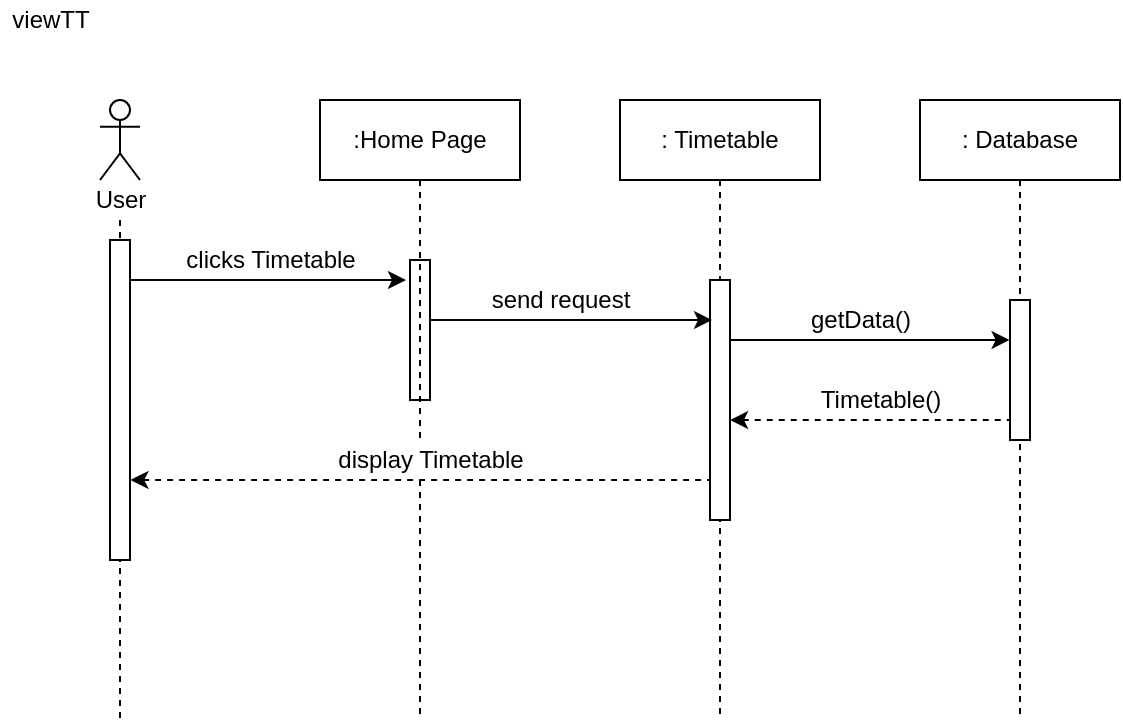 <mxfile version="16.5.6" type="github" pages="4">
  <diagram id="IoZOqBR_R0r33BYb56o1" name="Page-1">
    <mxGraphModel dx="1888" dy="572" grid="1" gridSize="10" guides="1" tooltips="1" connect="1" arrows="1" fold="1" page="1" pageScale="1" pageWidth="850" pageHeight="1100" math="0" shadow="0">
      <root>
        <mxCell id="0" />
        <mxCell id="1" parent="0" />
        <mxCell id="L9IArEppP5P3WrQvEWHb-1" value="viewTT" style="text;html=1;align=center;verticalAlign=middle;resizable=0;points=[];autosize=1;strokeColor=none;" parent="1" vertex="1">
          <mxGeometry x="-800" y="20" width="50" height="20" as="geometry" />
        </mxCell>
        <mxCell id="L9IArEppP5P3WrQvEWHb-27" style="edgeStyle=orthogonalEdgeStyle;rounded=0;orthogonalLoop=1;jettySize=auto;html=1;endArrow=none;endFill=0;dashed=1;" parent="1" source="L9IArEppP5P3WrQvEWHb-38" edge="1">
          <mxGeometry relative="1" as="geometry">
            <mxPoint x="-740" y="380" as="targetPoint" />
            <mxPoint x="-740.5" y="-120.5" as="sourcePoint" />
            <Array as="points" />
          </mxGeometry>
        </mxCell>
        <mxCell id="L9IArEppP5P3WrQvEWHb-28" value="" style="shape=umlActor;verticalLabelPosition=bottom;verticalAlign=top;html=1;outlineConnect=0;" parent="1" vertex="1">
          <mxGeometry x="-750" y="70" width="20" height="40" as="geometry" />
        </mxCell>
        <mxCell id="L9IArEppP5P3WrQvEWHb-29" style="edgeStyle=orthogonalEdgeStyle;rounded=0;orthogonalLoop=1;jettySize=auto;html=1;endArrow=none;endFill=0;dashed=1;startArrow=none;" parent="1" source="L9IArEppP5P3WrQvEWHb-49" edge="1">
          <mxGeometry relative="1" as="geometry">
            <mxPoint x="-590" y="380" as="targetPoint" />
            <Array as="points">
              <mxPoint x="-590" y="330" />
              <mxPoint x="-590" y="330" />
            </Array>
          </mxGeometry>
        </mxCell>
        <mxCell id="L9IArEppP5P3WrQvEWHb-30" value=":Home Page" style="rounded=0;whiteSpace=wrap;html=1;" parent="1" vertex="1">
          <mxGeometry x="-640" y="70" width="100" height="40" as="geometry" />
        </mxCell>
        <mxCell id="L9IArEppP5P3WrQvEWHb-31" style="edgeStyle=orthogonalEdgeStyle;rounded=0;orthogonalLoop=1;jettySize=auto;html=1;endArrow=none;endFill=0;dashed=1;" parent="1" source="L9IArEppP5P3WrQvEWHb-32" edge="1">
          <mxGeometry relative="1" as="geometry">
            <mxPoint x="-440" y="380" as="targetPoint" />
          </mxGeometry>
        </mxCell>
        <mxCell id="L9IArEppP5P3WrQvEWHb-32" value=": Timetable" style="rounded=0;whiteSpace=wrap;html=1;" parent="1" vertex="1">
          <mxGeometry x="-490" y="70" width="100" height="40" as="geometry" />
        </mxCell>
        <mxCell id="L9IArEppP5P3WrQvEWHb-33" value="" style="endArrow=classic;html=1;" parent="1" edge="1">
          <mxGeometry width="50" height="50" relative="1" as="geometry">
            <mxPoint x="-740" y="160" as="sourcePoint" />
            <mxPoint x="-597" y="160" as="targetPoint" />
          </mxGeometry>
        </mxCell>
        <mxCell id="L9IArEppP5P3WrQvEWHb-34" value="clicks Timetable" style="text;html=1;align=center;verticalAlign=middle;resizable=0;points=[];autosize=1;strokeColor=none;" parent="1" vertex="1">
          <mxGeometry x="-715" y="140" width="100" height="20" as="geometry" />
        </mxCell>
        <mxCell id="L9IArEppP5P3WrQvEWHb-35" value="" style="html=1;points=[];perimeter=orthogonalPerimeter;fillColor=#ffffff;" parent="1" vertex="1">
          <mxGeometry x="-745" y="140" width="10" height="160" as="geometry" />
        </mxCell>
        <mxCell id="L9IArEppP5P3WrQvEWHb-36" value="" style="html=1;points=[];perimeter=orthogonalPerimeter;fillColor=#ffffff;" parent="1" vertex="1">
          <mxGeometry x="-595" y="150" width="10" height="70" as="geometry" />
        </mxCell>
        <mxCell id="L9IArEppP5P3WrQvEWHb-37" value="" style="html=1;points=[];perimeter=orthogonalPerimeter;fillColor=#ffffff;" parent="1" vertex="1">
          <mxGeometry x="-445" y="160" width="10" height="120" as="geometry" />
        </mxCell>
        <mxCell id="L9IArEppP5P3WrQvEWHb-38" value="User" style="text;html=1;align=center;verticalAlign=middle;resizable=0;points=[];autosize=1;strokeColor=none;" parent="1" vertex="1">
          <mxGeometry x="-760" y="110" width="40" height="20" as="geometry" />
        </mxCell>
        <mxCell id="L9IArEppP5P3WrQvEWHb-39" style="edgeStyle=orthogonalEdgeStyle;rounded=0;orthogonalLoop=1;jettySize=auto;html=1;endArrow=none;endFill=0;dashed=1;" parent="1" source="L9IArEppP5P3WrQvEWHb-40" edge="1">
          <mxGeometry relative="1" as="geometry">
            <mxPoint x="-290" y="380" as="targetPoint" />
            <Array as="points">
              <mxPoint x="-290" y="380" />
              <mxPoint x="-290" y="380" />
            </Array>
          </mxGeometry>
        </mxCell>
        <mxCell id="L9IArEppP5P3WrQvEWHb-40" value=": Database" style="rounded=0;whiteSpace=wrap;html=1;" parent="1" vertex="1">
          <mxGeometry x="-340" y="70" width="100" height="40" as="geometry" />
        </mxCell>
        <mxCell id="L9IArEppP5P3WrQvEWHb-41" value="" style="endArrow=classic;html=1;" parent="1" edge="1">
          <mxGeometry width="50" height="50" relative="1" as="geometry">
            <mxPoint x="-585" y="180" as="sourcePoint" />
            <mxPoint x="-444" y="180" as="targetPoint" />
          </mxGeometry>
        </mxCell>
        <mxCell id="L9IArEppP5P3WrQvEWHb-42" value="" style="endArrow=none;html=1;entryX=-0.02;entryY=0.222;entryDx=0;entryDy=0;entryPerimeter=0;endFill=0;startArrow=classic;startFill=1;dashed=1;exitX=1.02;exitY=0.75;exitDx=0;exitDy=0;exitPerimeter=0;" parent="1" source="L9IArEppP5P3WrQvEWHb-35" edge="1">
          <mxGeometry width="50" height="50" relative="1" as="geometry">
            <mxPoint x="-584.8" y="260.02" as="sourcePoint" />
            <mxPoint x="-445" y="260" as="targetPoint" />
          </mxGeometry>
        </mxCell>
        <mxCell id="L9IArEppP5P3WrQvEWHb-43" value="send request" style="text;html=1;align=center;verticalAlign=middle;resizable=0;points=[];autosize=1;strokeColor=none;" parent="1" vertex="1">
          <mxGeometry x="-565" y="160" width="90" height="20" as="geometry" />
        </mxCell>
        <mxCell id="L9IArEppP5P3WrQvEWHb-44" value="" style="html=1;points=[];perimeter=orthogonalPerimeter;fillColor=#ffffff;" parent="1" vertex="1">
          <mxGeometry x="-295" y="170" width="10" height="70" as="geometry" />
        </mxCell>
        <mxCell id="L9IArEppP5P3WrQvEWHb-45" value="" style="endArrow=classic;html=1;entryX=-0.02;entryY=0.222;entryDx=0;entryDy=0;entryPerimeter=0;" parent="1" edge="1">
          <mxGeometry width="50" height="50" relative="1" as="geometry">
            <mxPoint x="-435" y="190" as="sourcePoint" />
            <mxPoint x="-295.2" y="189.98" as="targetPoint" />
          </mxGeometry>
        </mxCell>
        <mxCell id="L9IArEppP5P3WrQvEWHb-46" value="" style="endArrow=none;html=1;entryX=-0.02;entryY=0.222;entryDx=0;entryDy=0;entryPerimeter=0;startArrow=classic;startFill=1;endFill=0;dashed=1;" parent="1" edge="1">
          <mxGeometry width="50" height="50" relative="1" as="geometry">
            <mxPoint x="-435" y="230.02" as="sourcePoint" />
            <mxPoint x="-295.2" y="230" as="targetPoint" />
          </mxGeometry>
        </mxCell>
        <mxCell id="L9IArEppP5P3WrQvEWHb-47" value="getData()" style="text;html=1;align=center;verticalAlign=middle;resizable=0;points=[];autosize=1;strokeColor=none;" parent="1" vertex="1">
          <mxGeometry x="-405" y="170" width="70" height="20" as="geometry" />
        </mxCell>
        <mxCell id="L9IArEppP5P3WrQvEWHb-48" value="Timetable()" style="text;html=1;align=center;verticalAlign=middle;resizable=0;points=[];autosize=1;strokeColor=none;" parent="1" vertex="1">
          <mxGeometry x="-400" y="210" width="80" height="20" as="geometry" />
        </mxCell>
        <mxCell id="L9IArEppP5P3WrQvEWHb-49" value="display Timetable" style="text;html=1;align=center;verticalAlign=middle;resizable=0;points=[];autosize=1;" parent="1" vertex="1">
          <mxGeometry x="-640" y="240" width="110" height="20" as="geometry" />
        </mxCell>
        <mxCell id="L9IArEppP5P3WrQvEWHb-50" value="" style="edgeStyle=orthogonalEdgeStyle;rounded=0;orthogonalLoop=1;jettySize=auto;html=1;endArrow=none;endFill=0;dashed=1;" parent="1" source="L9IArEppP5P3WrQvEWHb-30" target="L9IArEppP5P3WrQvEWHb-49" edge="1">
          <mxGeometry relative="1" as="geometry">
            <mxPoint x="-590" y="540" as="targetPoint" />
            <mxPoint x="-590" y="110" as="sourcePoint" />
            <Array as="points">
              <mxPoint x="-590" y="230" />
              <mxPoint x="-590" y="230" />
            </Array>
          </mxGeometry>
        </mxCell>
      </root>
    </mxGraphModel>
  </diagram>
  <diagram id="SjKONlYjKP9XwAE6-Dh5" name="Page-2">
    <mxGraphModel dx="1888" dy="572" grid="1" gridSize="10" guides="1" tooltips="1" connect="1" arrows="1" fold="1" page="1" pageScale="1" pageWidth="850" pageHeight="1100" math="0" shadow="0">
      <root>
        <mxCell id="HjDHSBab49BhsdWdAEsF-0" />
        <mxCell id="HjDHSBab49BhsdWdAEsF-1" parent="HjDHSBab49BhsdWdAEsF-0" />
        <mxCell id="HjDHSBab49BhsdWdAEsF-3" style="edgeStyle=orthogonalEdgeStyle;rounded=0;orthogonalLoop=1;jettySize=auto;html=1;endArrow=none;endFill=0;dashed=1;" parent="HjDHSBab49BhsdWdAEsF-1" source="HjDHSBab49BhsdWdAEsF-11" edge="1">
          <mxGeometry relative="1" as="geometry">
            <mxPoint x="-700" y="520" as="targetPoint" />
            <mxPoint x="-700.5" y="-100.5" as="sourcePoint" />
            <Array as="points" />
          </mxGeometry>
        </mxCell>
        <mxCell id="HjDHSBab49BhsdWdAEsF-4" value="" style="shape=umlActor;verticalLabelPosition=bottom;verticalAlign=top;html=1;outlineConnect=0;" parent="HjDHSBab49BhsdWdAEsF-1" vertex="1">
          <mxGeometry x="-710" y="90" width="20" height="40" as="geometry" />
        </mxCell>
        <mxCell id="HjDHSBab49BhsdWdAEsF-5" value=":Timetable" style="rounded=0;whiteSpace=wrap;html=1;" parent="HjDHSBab49BhsdWdAEsF-1" vertex="1">
          <mxGeometry x="-600" y="90" width="100" height="40" as="geometry" />
        </mxCell>
        <mxCell id="HjDHSBab49BhsdWdAEsF-6" style="edgeStyle=orthogonalEdgeStyle;rounded=0;orthogonalLoop=1;jettySize=auto;html=1;endArrow=none;endFill=0;dashed=1;" parent="HjDHSBab49BhsdWdAEsF-1" source="HjDHSBab49BhsdWdAEsF-7" edge="1">
          <mxGeometry relative="1" as="geometry">
            <mxPoint x="-400" y="520" as="targetPoint" />
          </mxGeometry>
        </mxCell>
        <mxCell id="HjDHSBab49BhsdWdAEsF-7" value=": Database" style="rounded=0;whiteSpace=wrap;html=1;" parent="HjDHSBab49BhsdWdAEsF-1" vertex="1">
          <mxGeometry x="-450" y="90" width="100" height="40" as="geometry" />
        </mxCell>
        <mxCell id="HjDHSBab49BhsdWdAEsF-8" value="" style="endArrow=classic;html=1;" parent="HjDHSBab49BhsdWdAEsF-1" edge="1">
          <mxGeometry width="50" height="50" relative="1" as="geometry">
            <mxPoint x="-700" y="180" as="sourcePoint" />
            <mxPoint x="-557" y="180" as="targetPoint" />
          </mxGeometry>
        </mxCell>
        <mxCell id="HjDHSBab49BhsdWdAEsF-9" value="clicks Add button" style="text;html=1;align=center;verticalAlign=middle;resizable=0;points=[];autosize=1;strokeColor=none;" parent="HjDHSBab49BhsdWdAEsF-1" vertex="1">
          <mxGeometry x="-680" y="160" width="110" height="20" as="geometry" />
        </mxCell>
        <mxCell id="HjDHSBab49BhsdWdAEsF-10" value="" style="html=1;points=[];perimeter=orthogonalPerimeter;fillColor=#ffffff;" parent="HjDHSBab49BhsdWdAEsF-1" vertex="1">
          <mxGeometry x="-405" y="180" width="10" height="260" as="geometry" />
        </mxCell>
        <mxCell id="HjDHSBab49BhsdWdAEsF-11" value="User" style="text;html=1;align=center;verticalAlign=middle;resizable=0;points=[];autosize=1;strokeColor=none;" parent="HjDHSBab49BhsdWdAEsF-1" vertex="1">
          <mxGeometry x="-720" y="130" width="40" height="20" as="geometry" />
        </mxCell>
        <mxCell id="HjDHSBab49BhsdWdAEsF-12" value="" style="endArrow=classic;html=1;" parent="HjDHSBab49BhsdWdAEsF-1" edge="1">
          <mxGeometry width="50" height="50" relative="1" as="geometry">
            <mxPoint x="-695" y="270" as="sourcePoint" />
            <mxPoint x="-554" y="270" as="targetPoint" />
          </mxGeometry>
        </mxCell>
        <mxCell id="HjDHSBab49BhsdWdAEsF-13" value="" style="endArrow=none;html=1;entryX=-0.02;entryY=0.222;entryDx=0;entryDy=0;entryPerimeter=0;startArrow=classic;startFill=1;endFill=0;dashed=1;" parent="HjDHSBab49BhsdWdAEsF-1" edge="1">
          <mxGeometry width="50" height="50" relative="1" as="geometry">
            <mxPoint x="-695" y="220.02" as="sourcePoint" />
            <mxPoint x="-555.2" y="220" as="targetPoint" />
          </mxGeometry>
        </mxCell>
        <mxCell id="HjDHSBab49BhsdWdAEsF-15" value="" style="edgeStyle=orthogonalEdgeStyle;rounded=0;orthogonalLoop=1;jettySize=auto;html=1;endArrow=none;endFill=0;dashed=1;" parent="HjDHSBab49BhsdWdAEsF-1" source="HjDHSBab49BhsdWdAEsF-5" edge="1">
          <mxGeometry relative="1" as="geometry">
            <mxPoint x="-550" y="520" as="targetPoint" />
            <mxPoint x="-550" y="130" as="sourcePoint" />
            <Array as="points">
              <mxPoint x="-550" y="220" />
              <mxPoint x="-550" y="220" />
            </Array>
          </mxGeometry>
        </mxCell>
        <mxCell id="HjDHSBab49BhsdWdAEsF-16" value="display form" style="text;html=1;align=center;verticalAlign=middle;resizable=0;points=[];autosize=1;strokeColor=none;" parent="HjDHSBab49BhsdWdAEsF-1" vertex="1">
          <mxGeometry x="-665" y="200" width="80" height="20" as="geometry" />
        </mxCell>
        <mxCell id="HjDHSBab49BhsdWdAEsF-17" value="enter task&#39;s name, &lt;br&gt;time allocation&amp;nbsp;" style="text;html=1;align=center;verticalAlign=middle;resizable=0;points=[];autosize=1;strokeColor=none;" parent="HjDHSBab49BhsdWdAEsF-1" vertex="1">
          <mxGeometry x="-685" y="235" width="110" height="30" as="geometry" />
        </mxCell>
        <mxCell id="HjDHSBab49BhsdWdAEsF-18" value="" style="endArrow=classic;html=1;" parent="HjDHSBab49BhsdWdAEsF-1" edge="1">
          <mxGeometry width="50" height="50" relative="1" as="geometry">
            <mxPoint x="-695" y="310" as="sourcePoint" />
            <mxPoint x="-554" y="310" as="targetPoint" />
          </mxGeometry>
        </mxCell>
        <mxCell id="HjDHSBab49BhsdWdAEsF-19" value="" style="endArrow=classic;html=1;" parent="HjDHSBab49BhsdWdAEsF-1" edge="1">
          <mxGeometry width="50" height="50" relative="1" as="geometry">
            <mxPoint x="-546" y="330" as="sourcePoint" />
            <mxPoint x="-405" y="330" as="targetPoint" />
          </mxGeometry>
        </mxCell>
        <mxCell id="HjDHSBab49BhsdWdAEsF-20" value="" style="endArrow=classic;html=1;" parent="HjDHSBab49BhsdWdAEsF-1" edge="1">
          <mxGeometry width="50" height="50" relative="1" as="geometry">
            <mxPoint x="-545" y="279.5" as="sourcePoint" />
            <mxPoint x="-404" y="279.5" as="targetPoint" />
          </mxGeometry>
        </mxCell>
        <mxCell id="HjDHSBab49BhsdWdAEsF-24" value="select priority level&amp;nbsp;" style="text;html=1;align=center;verticalAlign=middle;resizable=0;points=[];autosize=1;strokeColor=none;" parent="HjDHSBab49BhsdWdAEsF-1" vertex="1">
          <mxGeometry x="-690" y="290" width="120" height="20" as="geometry" />
        </mxCell>
        <mxCell id="HjDHSBab49BhsdWdAEsF-25" value="addToTimetable&lt;br&gt;(name, time)&lt;span style=&quot;color: rgba(0 , 0 , 0 , 0) ; font-family: monospace ; font-size: 0px&quot;&gt;%3CmxGraphModel%3E%3Croot%3E%3CmxCell%20id%3D%220%22%2F%3E%3CmxCell%20id%3D%221%22%20parent%3D%220%22%2F%3E%3CmxCell%20id%3D%222%22%20value%3D%22%22%20style%3D%22endArrow%3Dnone%3Bhtml%3D1%3BentryX%3D-0.02%3BentryY%3D0.222%3BentryDx%3D0%3BentryDy%3D0%3BentryPerimeter%3D0%3BstartArrow%3Dclassic%3BstartFill%3D1%3BendFill%3D0%3Bdashed%3D1%3B%22%20edge%3D%221%22%20parent%3D%221%22%3E%3CmxGeometry%20width%3D%2250%22%20height%3D%2250%22%20relative%3D%221%22%20as%3D%22geometry%22%3E%3CmxPoint%20x%3D%22-340%22%20y%3D%22330.02%22%20as%3D%22sourcePoint%22%2F%3E%3CmxPoint%20x%3D%22-200.2%22%20y%3D%22330%22%20as%3D%22targetPoint%22%2F%3E%3C%2FmxGeometry%3E%3C%2FmxCell%3E%3C%2Froot%3E%3C%2FmxGraphModel%3E&lt;/span&gt;" style="text;html=1;align=center;verticalAlign=middle;resizable=0;points=[];autosize=1;strokeColor=none;" parent="HjDHSBab49BhsdWdAEsF-1" vertex="1">
          <mxGeometry x="-520" y="240" width="100" height="40" as="geometry" />
        </mxCell>
        <mxCell id="HjDHSBab49BhsdWdAEsF-26" value="addToTimetable&lt;br&gt;(priority)&lt;span style=&quot;color: rgba(0 , 0 , 0 , 0) ; font-family: monospace ; font-size: 0px&quot;&gt;%3CmxGraphModel%3E%3Croot%3E%3CmxCell%20id%3D%220%22%2F%3E%3CmxCell%20id%3D%221%22%20parent%3D%220%22%2F%3E%3CmxCell%20id%3D%222%22%20value%3D%22%22%20style%3D%22endArrow%3Dnone%3Bhtml%3D1%3BentryX%3D-0.02%3BentryY%3D0.222%3BentryDx%3D0%3BentryDy%3D0%3BentryPerimeter%3D0%3BstartArrow%3Dclassic%3BstartFill%3D1%3BendFill%3D0%3Bdashed%3D1%3B%22%20edge%3D%221%22%20parent%3D%221%22%3E%3CmxGeometry%20width%3D%2250%22%20height%3D%2250%22%20relative%3D%221%22%20as%3D%22geometry%22%3E%3CmxPoint%20x%3D%22-340%22%20y%3D%22330.02%22%20as%3D%22sourcePoint%22%2F%3E%3CmxPoint%20x%3D%22-200.2%22%20y%3D%22330%22%20as%3D%22targetPoint%22%2F%3E%3C%2FmxGeometry%3E%3C%2FmxCell%3E%3C%2Froot%3E%3C%2FmxGraphModel%3E&lt;/span&gt;" style="text;html=1;align=center;verticalAlign=middle;resizable=0;points=[];autosize=1;strokeColor=none;" parent="HjDHSBab49BhsdWdAEsF-1" vertex="1">
          <mxGeometry x="-520" y="290" width="100" height="40" as="geometry" />
        </mxCell>
        <mxCell id="HjDHSBab49BhsdWdAEsF-30" value="" style="endArrow=classic;html=1;" parent="HjDHSBab49BhsdWdAEsF-1" edge="1">
          <mxGeometry width="50" height="50" relative="1" as="geometry">
            <mxPoint x="-546" y="384.5" as="sourcePoint" />
            <mxPoint x="-405" y="384.5" as="targetPoint" />
          </mxGeometry>
        </mxCell>
        <mxCell id="HjDHSBab49BhsdWdAEsF-31" value="" style="endArrow=classic;html=1;" parent="HjDHSBab49BhsdWdAEsF-1" edge="1">
          <mxGeometry width="50" height="50" relative="1" as="geometry">
            <mxPoint x="-696" y="374.5" as="sourcePoint" />
            <mxPoint x="-555" y="374.5" as="targetPoint" />
          </mxGeometry>
        </mxCell>
        <mxCell id="HjDHSBab49BhsdWdAEsF-37" value="" style="html=1;points=[];perimeter=orthogonalPerimeter;fillColor=#FFFFFF;" parent="HjDHSBab49BhsdWdAEsF-1" vertex="1">
          <mxGeometry x="-705" y="300" width="10" height="30" as="geometry" />
        </mxCell>
        <mxCell id="HjDHSBab49BhsdWdAEsF-39" value="" style="html=1;points=[];perimeter=orthogonalPerimeter;fillColor=#FFFFFF;" parent="HjDHSBab49BhsdWdAEsF-1" vertex="1">
          <mxGeometry x="-705" y="360" width="10" height="80" as="geometry" />
        </mxCell>
        <mxCell id="HjDHSBab49BhsdWdAEsF-41" value="" style="html=1;points=[];perimeter=orthogonalPerimeter;fillColor=#FFFFFF;" parent="HjDHSBab49BhsdWdAEsF-1" vertex="1">
          <mxGeometry x="-555" y="305" width="10" height="55" as="geometry" />
        </mxCell>
        <mxCell id="HjDHSBab49BhsdWdAEsF-50" value="" style="html=1;points=[];perimeter=orthogonalPerimeter;fillColor=#FFFFFF;" parent="HjDHSBab49BhsdWdAEsF-1" vertex="1">
          <mxGeometry x="-555" y="360" width="10" height="80" as="geometry" />
        </mxCell>
        <mxCell id="HjDHSBab49BhsdWdAEsF-53" value="" style="html=1;points=[];perimeter=orthogonalPerimeter;fillColor=#FFFFFF;" parent="HjDHSBab49BhsdWdAEsF-1" vertex="1">
          <mxGeometry x="-555" y="160" width="10" height="280" as="geometry" />
        </mxCell>
        <mxCell id="HjDHSBab49BhsdWdAEsF-54" value="" style="html=1;points=[];perimeter=orthogonalPerimeter;fillColor=#ffffff;" parent="HjDHSBab49BhsdWdAEsF-1" vertex="1">
          <mxGeometry x="-705" y="160" width="10" height="280" as="geometry" />
        </mxCell>
        <mxCell id="HjDHSBab49BhsdWdAEsF-55" value="clicks save button" style="text;html=1;align=center;verticalAlign=middle;resizable=0;points=[];autosize=1;strokeColor=none;" parent="HjDHSBab49BhsdWdAEsF-1" vertex="1">
          <mxGeometry x="-675" y="350" width="110" height="20" as="geometry" />
        </mxCell>
        <mxCell id="HjDHSBab49BhsdWdAEsF-57" value="" style="endArrow=none;html=1;entryX=-0.02;entryY=0.222;entryDx=0;entryDy=0;entryPerimeter=0;startArrow=classic;startFill=1;endFill=0;dashed=1;" parent="HjDHSBab49BhsdWdAEsF-1" edge="1">
          <mxGeometry width="50" height="50" relative="1" as="geometry">
            <mxPoint x="-694.8" y="430.02" as="sourcePoint" />
            <mxPoint x="-555" y="430" as="targetPoint" />
          </mxGeometry>
        </mxCell>
        <mxCell id="HjDHSBab49BhsdWdAEsF-58" value="" style="endArrow=none;html=1;entryX=-0.02;entryY=0.222;entryDx=0;entryDy=0;entryPerimeter=0;startArrow=classic;startFill=1;endFill=0;dashed=1;" parent="HjDHSBab49BhsdWdAEsF-1" edge="1">
          <mxGeometry width="50" height="50" relative="1" as="geometry">
            <mxPoint x="-544.8" y="419.02" as="sourcePoint" />
            <mxPoint x="-405" y="419" as="targetPoint" />
          </mxGeometry>
        </mxCell>
        <mxCell id="HjDHSBab49BhsdWdAEsF-59" value="addToTimetable" style="text;html=1;align=center;verticalAlign=middle;resizable=0;points=[];autosize=1;strokeColor=none;" parent="HjDHSBab49BhsdWdAEsF-1" vertex="1">
          <mxGeometry x="-530" y="360" width="100" height="20" as="geometry" />
        </mxCell>
        <mxCell id="HjDHSBab49BhsdWdAEsF-60" value="get data" style="text;html=1;align=center;verticalAlign=middle;resizable=0;points=[];autosize=1;strokeColor=none;" parent="HjDHSBab49BhsdWdAEsF-1" vertex="1">
          <mxGeometry x="-495" y="400" width="60" height="20" as="geometry" />
        </mxCell>
        <mxCell id="HjDHSBab49BhsdWdAEsF-61" value="display Timetable" style="text;html=1;align=center;verticalAlign=middle;resizable=0;points=[];autosize=1;strokeColor=none;" parent="HjDHSBab49BhsdWdAEsF-1" vertex="1">
          <mxGeometry x="-680" y="410" width="110" height="20" as="geometry" />
        </mxCell>
        <mxCell id="HjDHSBab49BhsdWdAEsF-62" value="createTT" style="text;html=1;align=center;verticalAlign=middle;resizable=0;points=[];autosize=1;strokeColor=none;" parent="HjDHSBab49BhsdWdAEsF-1" vertex="1">
          <mxGeometry x="-780" y="20" width="60" height="20" as="geometry" />
        </mxCell>
      </root>
    </mxGraphModel>
  </diagram>
  <diagram id="fa_DGnFwRMQTn2T6TwCE" name="Page-3">
    <mxGraphModel dx="1888" dy="572" grid="1" gridSize="10" guides="1" tooltips="1" connect="1" arrows="1" fold="1" page="1" pageScale="1" pageWidth="850" pageHeight="1100" math="0" shadow="0">
      <root>
        <mxCell id="HHetLsIWkzQNbakWGut6-0" />
        <mxCell id="HHetLsIWkzQNbakWGut6-1" parent="HHetLsIWkzQNbakWGut6-0" />
        <mxCell id="CQkKUy30yp_gHjIdtv70-60" value="UpdateTT" style="text;html=1;align=center;verticalAlign=middle;resizable=0;points=[];autosize=1;strokeColor=none;" parent="HHetLsIWkzQNbakWGut6-1" vertex="1">
          <mxGeometry x="-735" y="40" width="70" height="20" as="geometry" />
        </mxCell>
        <mxCell id="tEkEljJ3X61CP10urYWd-34" style="edgeStyle=orthogonalEdgeStyle;rounded=0;orthogonalLoop=1;jettySize=auto;html=1;endArrow=none;endFill=0;dashed=1;" edge="1" parent="HHetLsIWkzQNbakWGut6-1" source="tEkEljJ3X61CP10urYWd-42">
          <mxGeometry relative="1" as="geometry">
            <mxPoint x="-690" y="530" as="targetPoint" />
            <mxPoint x="-690.5" y="-90.5" as="sourcePoint" />
            <Array as="points" />
          </mxGeometry>
        </mxCell>
        <mxCell id="tEkEljJ3X61CP10urYWd-35" value="" style="shape=umlActor;verticalLabelPosition=bottom;verticalAlign=top;html=1;outlineConnect=0;" vertex="1" parent="HHetLsIWkzQNbakWGut6-1">
          <mxGeometry x="-700" y="100" width="20" height="40" as="geometry" />
        </mxCell>
        <mxCell id="tEkEljJ3X61CP10urYWd-36" value=":Timetable" style="rounded=0;whiteSpace=wrap;html=1;" vertex="1" parent="HHetLsIWkzQNbakWGut6-1">
          <mxGeometry x="-590" y="100" width="100" height="40" as="geometry" />
        </mxCell>
        <mxCell id="tEkEljJ3X61CP10urYWd-37" style="edgeStyle=orthogonalEdgeStyle;rounded=0;orthogonalLoop=1;jettySize=auto;html=1;endArrow=none;endFill=0;dashed=1;" edge="1" parent="HHetLsIWkzQNbakWGut6-1" source="tEkEljJ3X61CP10urYWd-38">
          <mxGeometry relative="1" as="geometry">
            <mxPoint x="-390" y="530" as="targetPoint" />
          </mxGeometry>
        </mxCell>
        <mxCell id="tEkEljJ3X61CP10urYWd-38" value=": Database" style="rounded=0;whiteSpace=wrap;html=1;" vertex="1" parent="HHetLsIWkzQNbakWGut6-1">
          <mxGeometry x="-440" y="100" width="100" height="40" as="geometry" />
        </mxCell>
        <mxCell id="tEkEljJ3X61CP10urYWd-39" value="" style="endArrow=classic;html=1;" edge="1" parent="HHetLsIWkzQNbakWGut6-1">
          <mxGeometry width="50" height="50" relative="1" as="geometry">
            <mxPoint x="-690" y="260" as="sourcePoint" />
            <mxPoint x="-547" y="260" as="targetPoint" />
          </mxGeometry>
        </mxCell>
        <mxCell id="tEkEljJ3X61CP10urYWd-40" value="clicks Update button" style="text;html=1;align=center;verticalAlign=middle;resizable=0;points=[];autosize=1;strokeColor=none;" vertex="1" parent="HHetLsIWkzQNbakWGut6-1">
          <mxGeometry x="-675" y="240" width="120" height="20" as="geometry" />
        </mxCell>
        <mxCell id="tEkEljJ3X61CP10urYWd-41" value="" style="html=1;points=[];perimeter=orthogonalPerimeter;fillColor=#ffffff;" vertex="1" parent="HHetLsIWkzQNbakWGut6-1">
          <mxGeometry x="-395" y="260" width="10" height="260" as="geometry" />
        </mxCell>
        <mxCell id="tEkEljJ3X61CP10urYWd-42" value="User" style="text;html=1;align=center;verticalAlign=middle;resizable=0;points=[];autosize=1;strokeColor=none;" vertex="1" parent="HHetLsIWkzQNbakWGut6-1">
          <mxGeometry x="-710" y="140" width="40" height="20" as="geometry" />
        </mxCell>
        <mxCell id="tEkEljJ3X61CP10urYWd-43" value="" style="endArrow=classic;html=1;" edge="1" parent="HHetLsIWkzQNbakWGut6-1">
          <mxGeometry width="50" height="50" relative="1" as="geometry">
            <mxPoint x="-685" y="350" as="sourcePoint" />
            <mxPoint x="-544" y="350" as="targetPoint" />
          </mxGeometry>
        </mxCell>
        <mxCell id="tEkEljJ3X61CP10urYWd-44" value="" style="endArrow=none;html=1;entryX=-0.02;entryY=0.222;entryDx=0;entryDy=0;entryPerimeter=0;startArrow=classic;startFill=1;endFill=0;dashed=1;" edge="1" parent="HHetLsIWkzQNbakWGut6-1">
          <mxGeometry width="50" height="50" relative="1" as="geometry">
            <mxPoint x="-685" y="300.02" as="sourcePoint" />
            <mxPoint x="-545.2" y="300" as="targetPoint" />
          </mxGeometry>
        </mxCell>
        <mxCell id="tEkEljJ3X61CP10urYWd-45" value="" style="edgeStyle=orthogonalEdgeStyle;rounded=0;orthogonalLoop=1;jettySize=auto;html=1;endArrow=none;endFill=0;dashed=1;" edge="1" parent="HHetLsIWkzQNbakWGut6-1" source="tEkEljJ3X61CP10urYWd-36">
          <mxGeometry relative="1" as="geometry">
            <mxPoint x="-540" y="530" as="targetPoint" />
            <mxPoint x="-540" y="140" as="sourcePoint" />
            <Array as="points">
              <mxPoint x="-540" y="230" />
              <mxPoint x="-540" y="230" />
            </Array>
          </mxGeometry>
        </mxCell>
        <mxCell id="tEkEljJ3X61CP10urYWd-46" value="display form" style="text;html=1;align=center;verticalAlign=middle;resizable=0;points=[];autosize=1;strokeColor=none;" vertex="1" parent="HHetLsIWkzQNbakWGut6-1">
          <mxGeometry x="-655" y="280" width="80" height="20" as="geometry" />
        </mxCell>
        <mxCell id="tEkEljJ3X61CP10urYWd-47" value="enter task&#39;s name, &lt;br&gt;time allocation&amp;nbsp;" style="text;html=1;align=center;verticalAlign=middle;resizable=0;points=[];autosize=1;strokeColor=none;" vertex="1" parent="HHetLsIWkzQNbakWGut6-1">
          <mxGeometry x="-675" y="315" width="110" height="30" as="geometry" />
        </mxCell>
        <mxCell id="tEkEljJ3X61CP10urYWd-48" value="" style="endArrow=classic;html=1;" edge="1" parent="HHetLsIWkzQNbakWGut6-1">
          <mxGeometry width="50" height="50" relative="1" as="geometry">
            <mxPoint x="-685" y="390" as="sourcePoint" />
            <mxPoint x="-544" y="390" as="targetPoint" />
          </mxGeometry>
        </mxCell>
        <mxCell id="tEkEljJ3X61CP10urYWd-49" value="" style="endArrow=classic;html=1;" edge="1" parent="HHetLsIWkzQNbakWGut6-1">
          <mxGeometry width="50" height="50" relative="1" as="geometry">
            <mxPoint x="-536" y="410" as="sourcePoint" />
            <mxPoint x="-395" y="410" as="targetPoint" />
          </mxGeometry>
        </mxCell>
        <mxCell id="tEkEljJ3X61CP10urYWd-50" value="" style="endArrow=classic;html=1;" edge="1" parent="HHetLsIWkzQNbakWGut6-1">
          <mxGeometry width="50" height="50" relative="1" as="geometry">
            <mxPoint x="-535" y="359.5" as="sourcePoint" />
            <mxPoint x="-394" y="359.5" as="targetPoint" />
          </mxGeometry>
        </mxCell>
        <mxCell id="tEkEljJ3X61CP10urYWd-51" value="select priority level&amp;nbsp;" style="text;html=1;align=center;verticalAlign=middle;resizable=0;points=[];autosize=1;strokeColor=none;" vertex="1" parent="HHetLsIWkzQNbakWGut6-1">
          <mxGeometry x="-680" y="370" width="120" height="20" as="geometry" />
        </mxCell>
        <mxCell id="tEkEljJ3X61CP10urYWd-52" value="addToTimetable&lt;br&gt;(name, time)&lt;span style=&quot;color: rgba(0 , 0 , 0 , 0) ; font-family: monospace ; font-size: 0px&quot;&gt;%3CmxGraphModel%3E%3Croot%3E%3CmxCell%20id%3D%220%22%2F%3E%3CmxCell%20id%3D%221%22%20parent%3D%220%22%2F%3E%3CmxCell%20id%3D%222%22%20value%3D%22%22%20style%3D%22endArrow%3Dnone%3Bhtml%3D1%3BentryX%3D-0.02%3BentryY%3D0.222%3BentryDx%3D0%3BentryDy%3D0%3BentryPerimeter%3D0%3BstartArrow%3Dclassic%3BstartFill%3D1%3BendFill%3D0%3Bdashed%3D1%3B%22%20edge%3D%221%22%20parent%3D%221%22%3E%3CmxGeometry%20width%3D%2250%22%20height%3D%2250%22%20relative%3D%221%22%20as%3D%22geometry%22%3E%3CmxPoint%20x%3D%22-340%22%20y%3D%22330.02%22%20as%3D%22sourcePoint%22%2F%3E%3CmxPoint%20x%3D%22-200.2%22%20y%3D%22330%22%20as%3D%22targetPoint%22%2F%3E%3C%2FmxGeometry%3E%3C%2FmxCell%3E%3C%2Froot%3E%3C%2FmxGraphModel%3E&lt;/span&gt;" style="text;html=1;align=center;verticalAlign=middle;resizable=0;points=[];autosize=1;strokeColor=none;" vertex="1" parent="HHetLsIWkzQNbakWGut6-1">
          <mxGeometry x="-510" y="320" width="100" height="40" as="geometry" />
        </mxCell>
        <mxCell id="tEkEljJ3X61CP10urYWd-53" value="addToTimetable&lt;br&gt;(priority)&lt;span style=&quot;color: rgba(0 , 0 , 0 , 0) ; font-family: monospace ; font-size: 0px&quot;&gt;%3CmxGraphModel%3E%3Croot%3E%3CmxCell%20id%3D%220%22%2F%3E%3CmxCell%20id%3D%221%22%20parent%3D%220%22%2F%3E%3CmxCell%20id%3D%222%22%20value%3D%22%22%20style%3D%22endArrow%3Dnone%3Bhtml%3D1%3BentryX%3D-0.02%3BentryY%3D0.222%3BentryDx%3D0%3BentryDy%3D0%3BentryPerimeter%3D0%3BstartArrow%3Dclassic%3BstartFill%3D1%3BendFill%3D0%3Bdashed%3D1%3B%22%20edge%3D%221%22%20parent%3D%221%22%3E%3CmxGeometry%20width%3D%2250%22%20height%3D%2250%22%20relative%3D%221%22%20as%3D%22geometry%22%3E%3CmxPoint%20x%3D%22-340%22%20y%3D%22330.02%22%20as%3D%22sourcePoint%22%2F%3E%3CmxPoint%20x%3D%22-200.2%22%20y%3D%22330%22%20as%3D%22targetPoint%22%2F%3E%3C%2FmxGeometry%3E%3C%2FmxCell%3E%3C%2Froot%3E%3C%2FmxGraphModel%3E&lt;/span&gt;" style="text;html=1;align=center;verticalAlign=middle;resizable=0;points=[];autosize=1;strokeColor=none;" vertex="1" parent="HHetLsIWkzQNbakWGut6-1">
          <mxGeometry x="-510" y="370" width="100" height="40" as="geometry" />
        </mxCell>
        <mxCell id="tEkEljJ3X61CP10urYWd-54" value="" style="endArrow=classic;html=1;" edge="1" parent="HHetLsIWkzQNbakWGut6-1">
          <mxGeometry width="50" height="50" relative="1" as="geometry">
            <mxPoint x="-536" y="464.5" as="sourcePoint" />
            <mxPoint x="-395" y="464.5" as="targetPoint" />
          </mxGeometry>
        </mxCell>
        <mxCell id="tEkEljJ3X61CP10urYWd-55" value="" style="endArrow=classic;html=1;" edge="1" parent="HHetLsIWkzQNbakWGut6-1">
          <mxGeometry width="50" height="50" relative="1" as="geometry">
            <mxPoint x="-686" y="454.5" as="sourcePoint" />
            <mxPoint x="-545" y="454.5" as="targetPoint" />
          </mxGeometry>
        </mxCell>
        <mxCell id="tEkEljJ3X61CP10urYWd-56" value="" style="html=1;points=[];perimeter=orthogonalPerimeter;fillColor=#FFFFFF;" vertex="1" parent="HHetLsIWkzQNbakWGut6-1">
          <mxGeometry x="-695" y="380" width="10" height="30" as="geometry" />
        </mxCell>
        <mxCell id="tEkEljJ3X61CP10urYWd-57" value="" style="html=1;points=[];perimeter=orthogonalPerimeter;fillColor=#FFFFFF;" vertex="1" parent="HHetLsIWkzQNbakWGut6-1">
          <mxGeometry x="-695" y="440" width="10" height="80" as="geometry" />
        </mxCell>
        <mxCell id="tEkEljJ3X61CP10urYWd-58" value="" style="html=1;points=[];perimeter=orthogonalPerimeter;fillColor=#FFFFFF;" vertex="1" parent="HHetLsIWkzQNbakWGut6-1">
          <mxGeometry x="-545" y="385" width="10" height="55" as="geometry" />
        </mxCell>
        <mxCell id="tEkEljJ3X61CP10urYWd-59" value="" style="html=1;points=[];perimeter=orthogonalPerimeter;fillColor=#FFFFFF;" vertex="1" parent="HHetLsIWkzQNbakWGut6-1">
          <mxGeometry x="-545" y="440" width="10" height="80" as="geometry" />
        </mxCell>
        <mxCell id="tEkEljJ3X61CP10urYWd-60" value="" style="html=1;points=[];perimeter=orthogonalPerimeter;fillColor=#FFFFFF;" vertex="1" parent="HHetLsIWkzQNbakWGut6-1">
          <mxGeometry x="-545" y="190" width="10" height="330" as="geometry" />
        </mxCell>
        <mxCell id="tEkEljJ3X61CP10urYWd-68" style="edgeStyle=orthogonalEdgeStyle;rounded=0;orthogonalLoop=1;jettySize=auto;html=1;" edge="1" parent="HHetLsIWkzQNbakWGut6-1" source="tEkEljJ3X61CP10urYWd-61" target="tEkEljJ3X61CP10urYWd-60">
          <mxGeometry relative="1" as="geometry">
            <Array as="points">
              <mxPoint x="-600" y="220" />
              <mxPoint x="-600" y="220" />
            </Array>
          </mxGeometry>
        </mxCell>
        <mxCell id="tEkEljJ3X61CP10urYWd-61" value="" style="html=1;points=[];perimeter=orthogonalPerimeter;fillColor=#ffffff;" vertex="1" parent="HHetLsIWkzQNbakWGut6-1">
          <mxGeometry x="-695" y="190" width="10" height="330" as="geometry" />
        </mxCell>
        <mxCell id="tEkEljJ3X61CP10urYWd-62" value="clicks save button" style="text;html=1;align=center;verticalAlign=middle;resizable=0;points=[];autosize=1;strokeColor=none;" vertex="1" parent="HHetLsIWkzQNbakWGut6-1">
          <mxGeometry x="-665" y="430" width="110" height="20" as="geometry" />
        </mxCell>
        <mxCell id="tEkEljJ3X61CP10urYWd-63" value="" style="endArrow=none;html=1;entryX=-0.02;entryY=0.222;entryDx=0;entryDy=0;entryPerimeter=0;startArrow=classic;startFill=1;endFill=0;dashed=1;" edge="1" parent="HHetLsIWkzQNbakWGut6-1">
          <mxGeometry width="50" height="50" relative="1" as="geometry">
            <mxPoint x="-684.8" y="510.02" as="sourcePoint" />
            <mxPoint x="-545" y="510" as="targetPoint" />
          </mxGeometry>
        </mxCell>
        <mxCell id="tEkEljJ3X61CP10urYWd-64" value="" style="endArrow=none;html=1;entryX=-0.02;entryY=0.222;entryDx=0;entryDy=0;entryPerimeter=0;startArrow=classic;startFill=1;endFill=0;dashed=1;" edge="1" parent="HHetLsIWkzQNbakWGut6-1">
          <mxGeometry width="50" height="50" relative="1" as="geometry">
            <mxPoint x="-534.8" y="499.02" as="sourcePoint" />
            <mxPoint x="-395" y="499" as="targetPoint" />
          </mxGeometry>
        </mxCell>
        <mxCell id="tEkEljJ3X61CP10urYWd-65" value="addToTimetable" style="text;html=1;align=center;verticalAlign=middle;resizable=0;points=[];autosize=1;strokeColor=none;" vertex="1" parent="HHetLsIWkzQNbakWGut6-1">
          <mxGeometry x="-520" y="440" width="100" height="20" as="geometry" />
        </mxCell>
        <mxCell id="tEkEljJ3X61CP10urYWd-66" value="get data" style="text;html=1;align=center;verticalAlign=middle;resizable=0;points=[];autosize=1;strokeColor=none;" vertex="1" parent="HHetLsIWkzQNbakWGut6-1">
          <mxGeometry x="-485" y="480" width="60" height="20" as="geometry" />
        </mxCell>
        <mxCell id="tEkEljJ3X61CP10urYWd-67" value="display Timetable" style="text;html=1;align=center;verticalAlign=middle;resizable=0;points=[];autosize=1;strokeColor=none;" vertex="1" parent="HHetLsIWkzQNbakWGut6-1">
          <mxGeometry x="-670" y="490" width="110" height="20" as="geometry" />
        </mxCell>
        <mxCell id="tEkEljJ3X61CP10urYWd-69" value="&lt;div style=&quot;text-align: center&quot;&gt;&lt;span&gt;&lt;font face=&quot;helvetica&quot;&gt;swipe the task&lt;/font&gt;&lt;/span&gt;&lt;/div&gt;" style="text;whiteSpace=wrap;html=1;" vertex="1" parent="HHetLsIWkzQNbakWGut6-1">
          <mxGeometry x="-675" y="190" width="130" height="30" as="geometry" />
        </mxCell>
      </root>
    </mxGraphModel>
  </diagram>
  <diagram id="DRF0t3cu4IZmIJJAqQ5R" name="Page-4">
    <mxGraphModel dx="1888" dy="572" grid="1" gridSize="10" guides="1" tooltips="1" connect="1" arrows="1" fold="1" page="1" pageScale="1" pageWidth="850" pageHeight="1100" math="0" shadow="0">
      <root>
        <mxCell id="daWt9OspQ3r4vi8FnoMP-0" />
        <mxCell id="daWt9OspQ3r4vi8FnoMP-1" parent="daWt9OspQ3r4vi8FnoMP-0" />
        <mxCell id="rxDkz4GPwRybDC9cRfSd-0" style="edgeStyle=orthogonalEdgeStyle;rounded=0;orthogonalLoop=1;jettySize=auto;html=1;endArrow=none;endFill=0;dashed=1;" parent="daWt9OspQ3r4vi8FnoMP-1" source="rxDkz4GPwRybDC9cRfSd-8" edge="1">
          <mxGeometry relative="1" as="geometry">
            <mxPoint x="-690" y="510" as="targetPoint" />
            <mxPoint x="-690.5" y="-70.5" as="sourcePoint" />
            <Array as="points" />
          </mxGeometry>
        </mxCell>
        <mxCell id="rxDkz4GPwRybDC9cRfSd-1" value="" style="shape=umlActor;verticalLabelPosition=bottom;verticalAlign=top;html=1;outlineConnect=0;" parent="daWt9OspQ3r4vi8FnoMP-1" vertex="1">
          <mxGeometry x="-700" y="120" width="20" height="40" as="geometry" />
        </mxCell>
        <mxCell id="rxDkz4GPwRybDC9cRfSd-2" value=": Timetable" style="rounded=0;whiteSpace=wrap;html=1;" parent="daWt9OspQ3r4vi8FnoMP-1" vertex="1">
          <mxGeometry x="-590" y="120" width="100" height="40" as="geometry" />
        </mxCell>
        <mxCell id="rxDkz4GPwRybDC9cRfSd-3" style="edgeStyle=orthogonalEdgeStyle;rounded=0;orthogonalLoop=1;jettySize=auto;html=1;endArrow=none;endFill=0;dashed=1;" parent="daWt9OspQ3r4vi8FnoMP-1" source="rxDkz4GPwRybDC9cRfSd-4" edge="1">
          <mxGeometry relative="1" as="geometry">
            <mxPoint x="-390" y="510" as="targetPoint" />
          </mxGeometry>
        </mxCell>
        <mxCell id="rxDkz4GPwRybDC9cRfSd-4" value=": Database" style="rounded=0;whiteSpace=wrap;html=1;" parent="daWt9OspQ3r4vi8FnoMP-1" vertex="1">
          <mxGeometry x="-440" y="120" width="100" height="40" as="geometry" />
        </mxCell>
        <mxCell id="rxDkz4GPwRybDC9cRfSd-5" value="" style="endArrow=classic;html=1;" parent="daWt9OspQ3r4vi8FnoMP-1" edge="1">
          <mxGeometry width="50" height="50" relative="1" as="geometry">
            <mxPoint x="-688" y="220" as="sourcePoint" />
            <mxPoint x="-545" y="220" as="targetPoint" />
          </mxGeometry>
        </mxCell>
        <mxCell id="rxDkz4GPwRybDC9cRfSd-6" value="swipe task" style="text;html=1;align=center;verticalAlign=middle;resizable=0;points=[];autosize=1;strokeColor=none;" parent="daWt9OspQ3r4vi8FnoMP-1" vertex="1">
          <mxGeometry x="-650" y="190" width="70" height="20" as="geometry" />
        </mxCell>
        <mxCell id="rxDkz4GPwRybDC9cRfSd-7" value="" style="html=1;points=[];perimeter=orthogonalPerimeter;fillColor=#ffffff;" parent="daWt9OspQ3r4vi8FnoMP-1" vertex="1">
          <mxGeometry x="-395" y="210" width="10" height="260" as="geometry" />
        </mxCell>
        <mxCell id="rxDkz4GPwRybDC9cRfSd-8" value="User" style="text;html=1;align=center;verticalAlign=middle;resizable=0;points=[];autosize=1;strokeColor=none;" parent="daWt9OspQ3r4vi8FnoMP-1" vertex="1">
          <mxGeometry x="-710" y="160" width="40" height="20" as="geometry" />
        </mxCell>
        <mxCell id="rxDkz4GPwRybDC9cRfSd-10" value="" style="endArrow=none;html=1;entryX=-0.02;entryY=0.222;entryDx=0;entryDy=0;entryPerimeter=0;startArrow=classic;startFill=1;endFill=0;dashed=1;" parent="daWt9OspQ3r4vi8FnoMP-1" edge="1">
          <mxGeometry width="50" height="50" relative="1" as="geometry">
            <mxPoint x="-685" y="260.02" as="sourcePoint" />
            <mxPoint x="-545.2" y="260" as="targetPoint" />
          </mxGeometry>
        </mxCell>
        <mxCell id="rxDkz4GPwRybDC9cRfSd-11" value="" style="edgeStyle=orthogonalEdgeStyle;rounded=0;orthogonalLoop=1;jettySize=auto;html=1;endArrow=none;endFill=0;dashed=1;" parent="daWt9OspQ3r4vi8FnoMP-1" source="rxDkz4GPwRybDC9cRfSd-2" edge="1">
          <mxGeometry relative="1" as="geometry">
            <mxPoint x="-540" y="510" as="targetPoint" />
            <mxPoint x="-540" y="160" as="sourcePoint" />
            <Array as="points">
              <mxPoint x="-540" y="250" />
              <mxPoint x="-540" y="250" />
            </Array>
          </mxGeometry>
        </mxCell>
        <mxCell id="rxDkz4GPwRybDC9cRfSd-12" value="display task" style="text;html=1;align=center;verticalAlign=middle;resizable=0;points=[];autosize=1;strokeColor=none;" parent="daWt9OspQ3r4vi8FnoMP-1" vertex="1">
          <mxGeometry x="-660" y="240" width="80" height="20" as="geometry" />
        </mxCell>
        <mxCell id="rxDkz4GPwRybDC9cRfSd-15" value="" style="endArrow=classic;html=1;" parent="daWt9OspQ3r4vi8FnoMP-1" edge="1">
          <mxGeometry width="50" height="50" relative="1" as="geometry">
            <mxPoint x="-535" y="320" as="sourcePoint" />
            <mxPoint x="-394" y="320" as="targetPoint" />
          </mxGeometry>
        </mxCell>
        <mxCell id="rxDkz4GPwRybDC9cRfSd-22" value="DeleteTask()" style="text;html=1;align=center;verticalAlign=middle;resizable=0;points=[];autosize=1;strokeColor=none;" parent="daWt9OspQ3r4vi8FnoMP-1" vertex="1">
          <mxGeometry x="-505" y="300" width="80" height="20" as="geometry" />
        </mxCell>
        <mxCell id="rxDkz4GPwRybDC9cRfSd-23" value="" style="html=1;points=[];perimeter=orthogonalPerimeter;fillColor=#FFFFFF;" parent="daWt9OspQ3r4vi8FnoMP-1" vertex="1">
          <mxGeometry x="-545" y="345" width="10" height="30" as="geometry" />
        </mxCell>
        <mxCell id="rxDkz4GPwRybDC9cRfSd-24" value="" style="html=1;points=[];perimeter=orthogonalPerimeter;fillColor=#FFFFFF;" parent="daWt9OspQ3r4vi8FnoMP-1" vertex="1">
          <mxGeometry x="-695" y="340" width="10" height="30" as="geometry" />
        </mxCell>
        <mxCell id="rxDkz4GPwRybDC9cRfSd-25" value="" style="html=1;points=[];perimeter=orthogonalPerimeter;fillColor=#FFFFFF;" parent="daWt9OspQ3r4vi8FnoMP-1" vertex="1">
          <mxGeometry x="-694" y="316" width="10" height="30" as="geometry" />
        </mxCell>
        <mxCell id="rxDkz4GPwRybDC9cRfSd-26" value="" style="html=1;points=[];perimeter=orthogonalPerimeter;fillColor=#FFFFFF;" parent="daWt9OspQ3r4vi8FnoMP-1" vertex="1">
          <mxGeometry x="-544" y="321" width="10" height="55" as="geometry" />
        </mxCell>
        <mxCell id="rxDkz4GPwRybDC9cRfSd-28" value="" style="html=1;points=[];perimeter=orthogonalPerimeter;fillColor=#FFFFFF;" parent="daWt9OspQ3r4vi8FnoMP-1" vertex="1">
          <mxGeometry x="-545" y="190" width="10" height="280" as="geometry" />
        </mxCell>
        <mxCell id="rxDkz4GPwRybDC9cRfSd-29" value="" style="html=1;points=[];perimeter=orthogonalPerimeter;fillColor=#ffffff;" parent="daWt9OspQ3r4vi8FnoMP-1" vertex="1">
          <mxGeometry x="-695" y="190" width="10" height="280" as="geometry" />
        </mxCell>
        <mxCell id="rxDkz4GPwRybDC9cRfSd-31" value="" style="endArrow=none;html=1;entryX=-0.02;entryY=0.222;entryDx=0;entryDy=0;entryPerimeter=0;startArrow=classic;startFill=1;endFill=0;dashed=1;" parent="daWt9OspQ3r4vi8FnoMP-1" edge="1">
          <mxGeometry width="50" height="50" relative="1" as="geometry">
            <mxPoint x="-535" y="359.52" as="sourcePoint" />
            <mxPoint x="-395.2" y="359.5" as="targetPoint" />
          </mxGeometry>
        </mxCell>
        <mxCell id="rxDkz4GPwRybDC9cRfSd-32" value="get data" style="text;html=1;align=center;verticalAlign=middle;resizable=0;points=[];autosize=1;strokeColor=none;" parent="daWt9OspQ3r4vi8FnoMP-1" vertex="1">
          <mxGeometry x="-490" y="340" width="60" height="20" as="geometry" />
        </mxCell>
        <mxCell id="rxDkz4GPwRybDC9cRfSd-34" value="" style="endArrow=classic;html=1;" parent="daWt9OspQ3r4vi8FnoMP-1" edge="1">
          <mxGeometry width="50" height="50" relative="1" as="geometry">
            <mxPoint x="-686.5" y="300" as="sourcePoint" />
            <mxPoint x="-543.5" y="300" as="targetPoint" />
          </mxGeometry>
        </mxCell>
        <mxCell id="rxDkz4GPwRybDC9cRfSd-35" value="clicks Done button" style="text;html=1;align=center;verticalAlign=middle;resizable=0;points=[];autosize=1;strokeColor=none;" parent="daWt9OspQ3r4vi8FnoMP-1" vertex="1">
          <mxGeometry x="-675" y="270" width="110" height="20" as="geometry" />
        </mxCell>
        <mxCell id="rxDkz4GPwRybDC9cRfSd-36" value="" style="endArrow=none;html=1;entryX=-0.02;entryY=0.222;entryDx=0;entryDy=0;entryPerimeter=0;startArrow=classic;startFill=1;endFill=0;dashed=1;" parent="daWt9OspQ3r4vi8FnoMP-1" edge="1">
          <mxGeometry width="50" height="50" relative="1" as="geometry">
            <mxPoint x="-684.8" y="375.02" as="sourcePoint" />
            <mxPoint x="-545" y="375" as="targetPoint" />
          </mxGeometry>
        </mxCell>
        <mxCell id="rxDkz4GPwRybDC9cRfSd-37" value="display Timetable" style="text;html=1;align=center;verticalAlign=middle;resizable=0;points=[];autosize=1;strokeColor=none;" parent="daWt9OspQ3r4vi8FnoMP-1" vertex="1">
          <mxGeometry x="-675" y="355" width="110" height="20" as="geometry" />
        </mxCell>
        <mxCell id="zsF3jzcZJ8oK9JC_KhbA-0" value="DeleteTT" style="text;html=1;align=center;verticalAlign=middle;resizable=0;points=[];autosize=1;strokeColor=none;" parent="daWt9OspQ3r4vi8FnoMP-1" vertex="1">
          <mxGeometry x="-780" y="60" width="70" height="20" as="geometry" />
        </mxCell>
      </root>
    </mxGraphModel>
  </diagram>
</mxfile>
